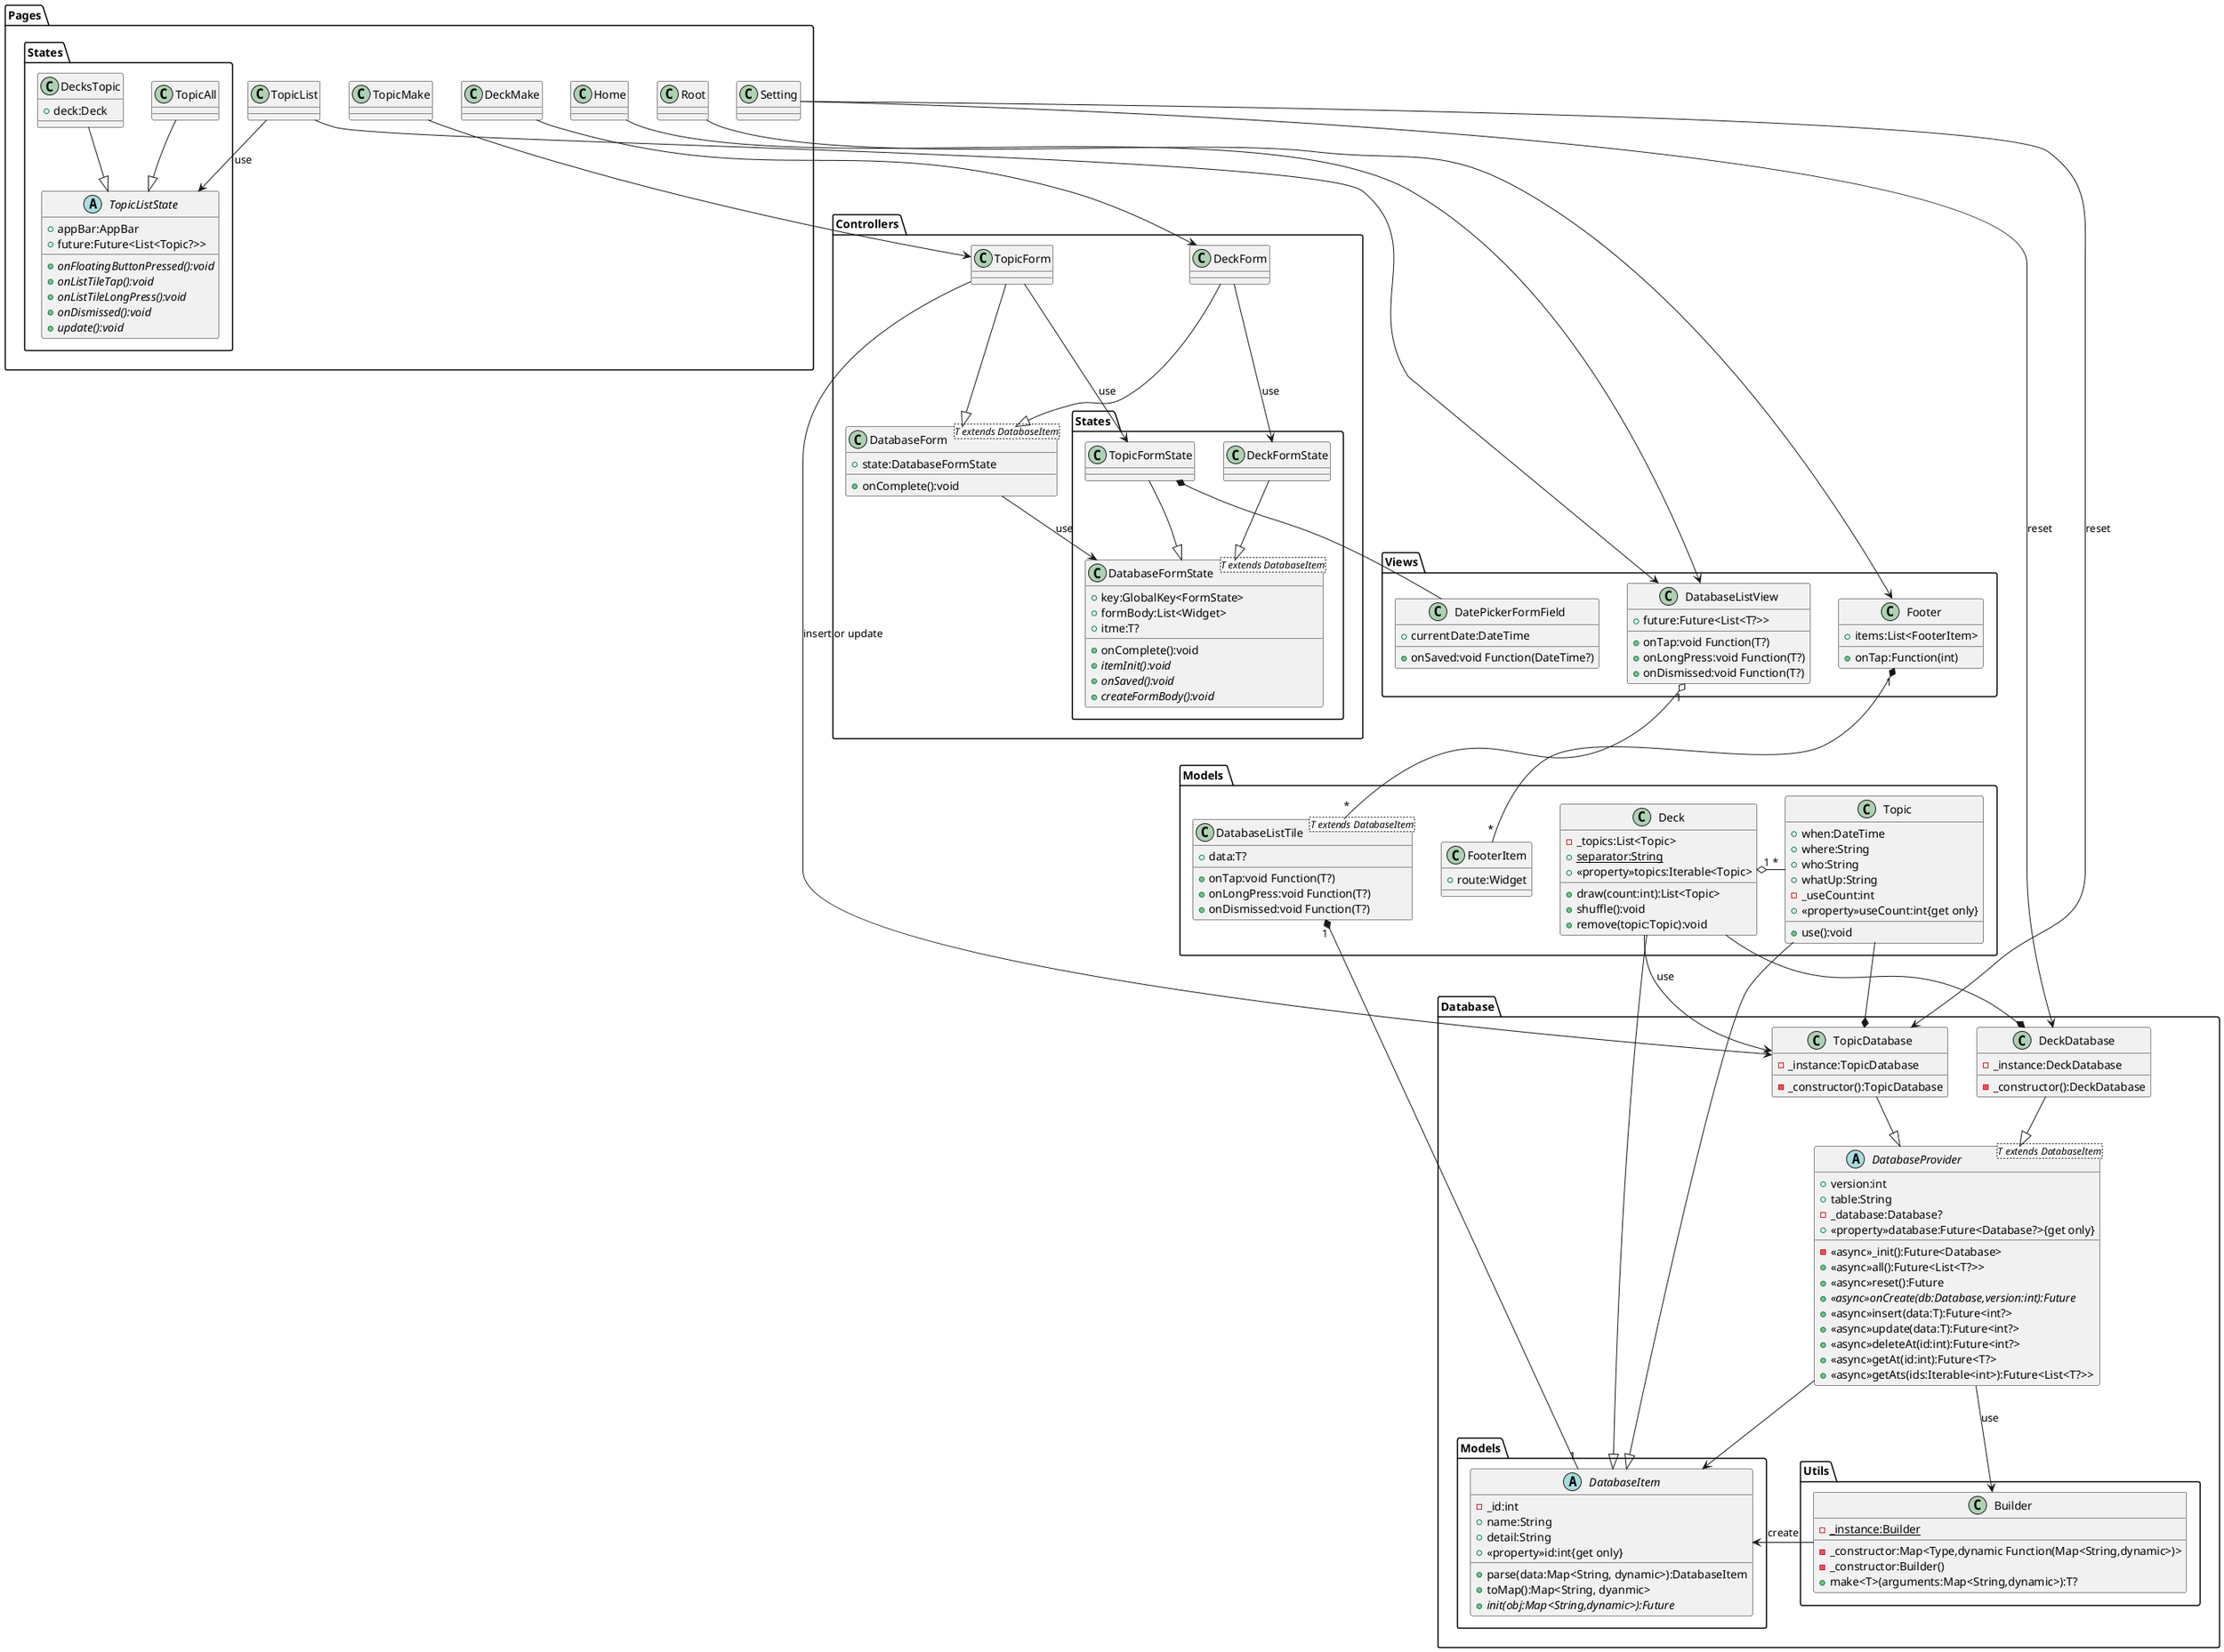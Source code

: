 @startuml Conversation deck cards
package Controllers
{
    package "States "
    {
        class DatabaseFormState<T extends DatabaseItem>
        {
            +key:GlobalKey<FormState>
            +formBody:List<Widget>
            +itme:T?
            +onComplete():void
            +{abstract}itemInit():void
            +{abstract}onSaved():void
            +{abstract}createFormBody():void
        }
        class DeckFormState
        class TopicFormState

    }
    class DatabaseForm<T extends DatabaseItem>
    {
        +state:DatabaseFormState
        +onComplete():void
    }
    class DeckForm
    class TopicForm
}

package Database
{
    package Models
    {
        abstract DatabaseItem
        {
            -_id:int
            +name:String
            +detail:String
            +<<property>>id:int{get only}
            +parse(data:Map<String, dynamic>):DatabaseItem
            +toMap():Map<String, dyanmic>
            +{abstract}init(obj:Map<String,dynamic>):Future
        }
    }
    package Utils
    {
        class Builder
        {
            -_constructor:Map<Type,dynamic Function(Map<String,dynamic>)>
            -{static}_instance:Builder
            -_constructor:Builder()
            +make<T>(arguments:Map<String,dynamic>):T?
        }
    }
    abstract DatabaseProvider<T extends DatabaseItem>
    {
        +version:int
        +table:String
        -_database:Database?
        +<<property>>database:Future<Database?>{get only}
        -<<async>>_init():Future<Database>
        +<<async>>all():Future<List<T?>>
        +<<async>>reset():Future
        +{abstract}<<async>>onCreate(db:Database,version:int):Future
        +<<async>>insert(data:T):Future<int?>
        +<<async>>update(data:T):Future<int?>
        +<<async>>deleteAt(id:int):Future<int?>
        +<<async>>getAt(id:int):Future<T?>
        +<<async>>getAts(ids:Iterable<int>):Future<List<T?>>
    }
    class DeckDatabase
    {
        -_instance:DeckDatabase
        -_constructor():DeckDatabase
    }
    class TopicDatabase
    {
        -_instance:TopicDatabase
        -_constructor():TopicDatabase
    }
}

package "Models "
{
    class DatabaseListTile<T extends DatabaseItem>
    {
        +data:T?
        +onTap:void Function(T?)
        +onLongPress:void Function(T?)
        +onDismissed:void Function(T?)
    }
    class Deck
    {
        -_topics:List<Topic>
        +{static}separator:String
        +<<property>>topics:Iterable<Topic>
        +draw(count:int):List<Topic>
        +shuffle():void
        +remove(topic:Topic):void
    }
    class FooterItem
    {
        +route:Widget
    }
    class Topic
    {
        +when:DateTime
        +where:String
        +who:String
        +whatUp:String
        -_useCount:int
        +<<property>>useCount:int{get only}
        +use():void
    }
}
package Pages
{
    package States
    {
        abstract TopicListState
        {
            +appBar:AppBar
            +future:Future<List<Topic?>>
            +{abstract}onFloatingButtonPressed():void
            +{abstract}onListTileTap():void
            +{abstract}onListTileLongPress():void
            +{abstract}onDismissed():void
            +{abstract}update():void
        }
        class TopicAll
        class DecksTopic
        {
            +deck:Deck
        }
    }
    class DeckMake
    class Home
    class Root
    class TopicList
    class TopicMake
    class Setting
}
package Views
{
    class DatabaseListView
    {
        +future:Future<List<T?>>
        +onTap:void Function(T?)
        +onLongPress:void Function(T?)
        +onDismissed:void Function(T?)
    }
    class DatePickerFormField
    {
        +currentDate:DateTime
        +onSaved:void Function(DateTime?)
    }
    class Footer
    {
        +items:List<FooterItem>
        +onTap:Function(int)
    }
}

DatabaseProvider --> DatabaseItem
DatabaseProvider --> Builder : use
Deck --> TopicDatabase : use
Root --> Footer
Home --> DatabaseListView
TopicList --> DatabaseListView
TopicMake --> TopicForm
TopicForm --> TopicDatabase : insert or update
Builder -left-> DatabaseItem : create
TopicList --> TopicListState : use
DatabaseForm --> DatabaseFormState : use
TopicForm --> TopicFormState : use
DeckForm --> DeckFormState : use
Setting --> DeckDatabase : reset
Setting --> TopicDatabase : reset
DeckMake --> DeckForm

DeckDatabase --|> DatabaseProvider
TopicDatabase --|> DatabaseProvider
Deck --|> DatabaseItem
Topic --|> DatabaseItem
TopicAll --|> TopicListState
DecksTopic --|> TopicListState
TopicForm --|> DatabaseForm
TopicFormState --|> DatabaseFormState
DeckForm --|> DatabaseForm
DeckFormState --|> DatabaseFormState

DeckDatabase *-up- Deck
TopicDatabase *-up- Topic
Footer "1" *-- "*" FooterItem
DatabaseListTile "1" *-- "1" DatabaseItem
TopicFormState *-- DatePickerFormField

Deck "1" o-right- "*" Topic
DatabaseListView "1" o-- "*" DatabaseListTile

@enduml